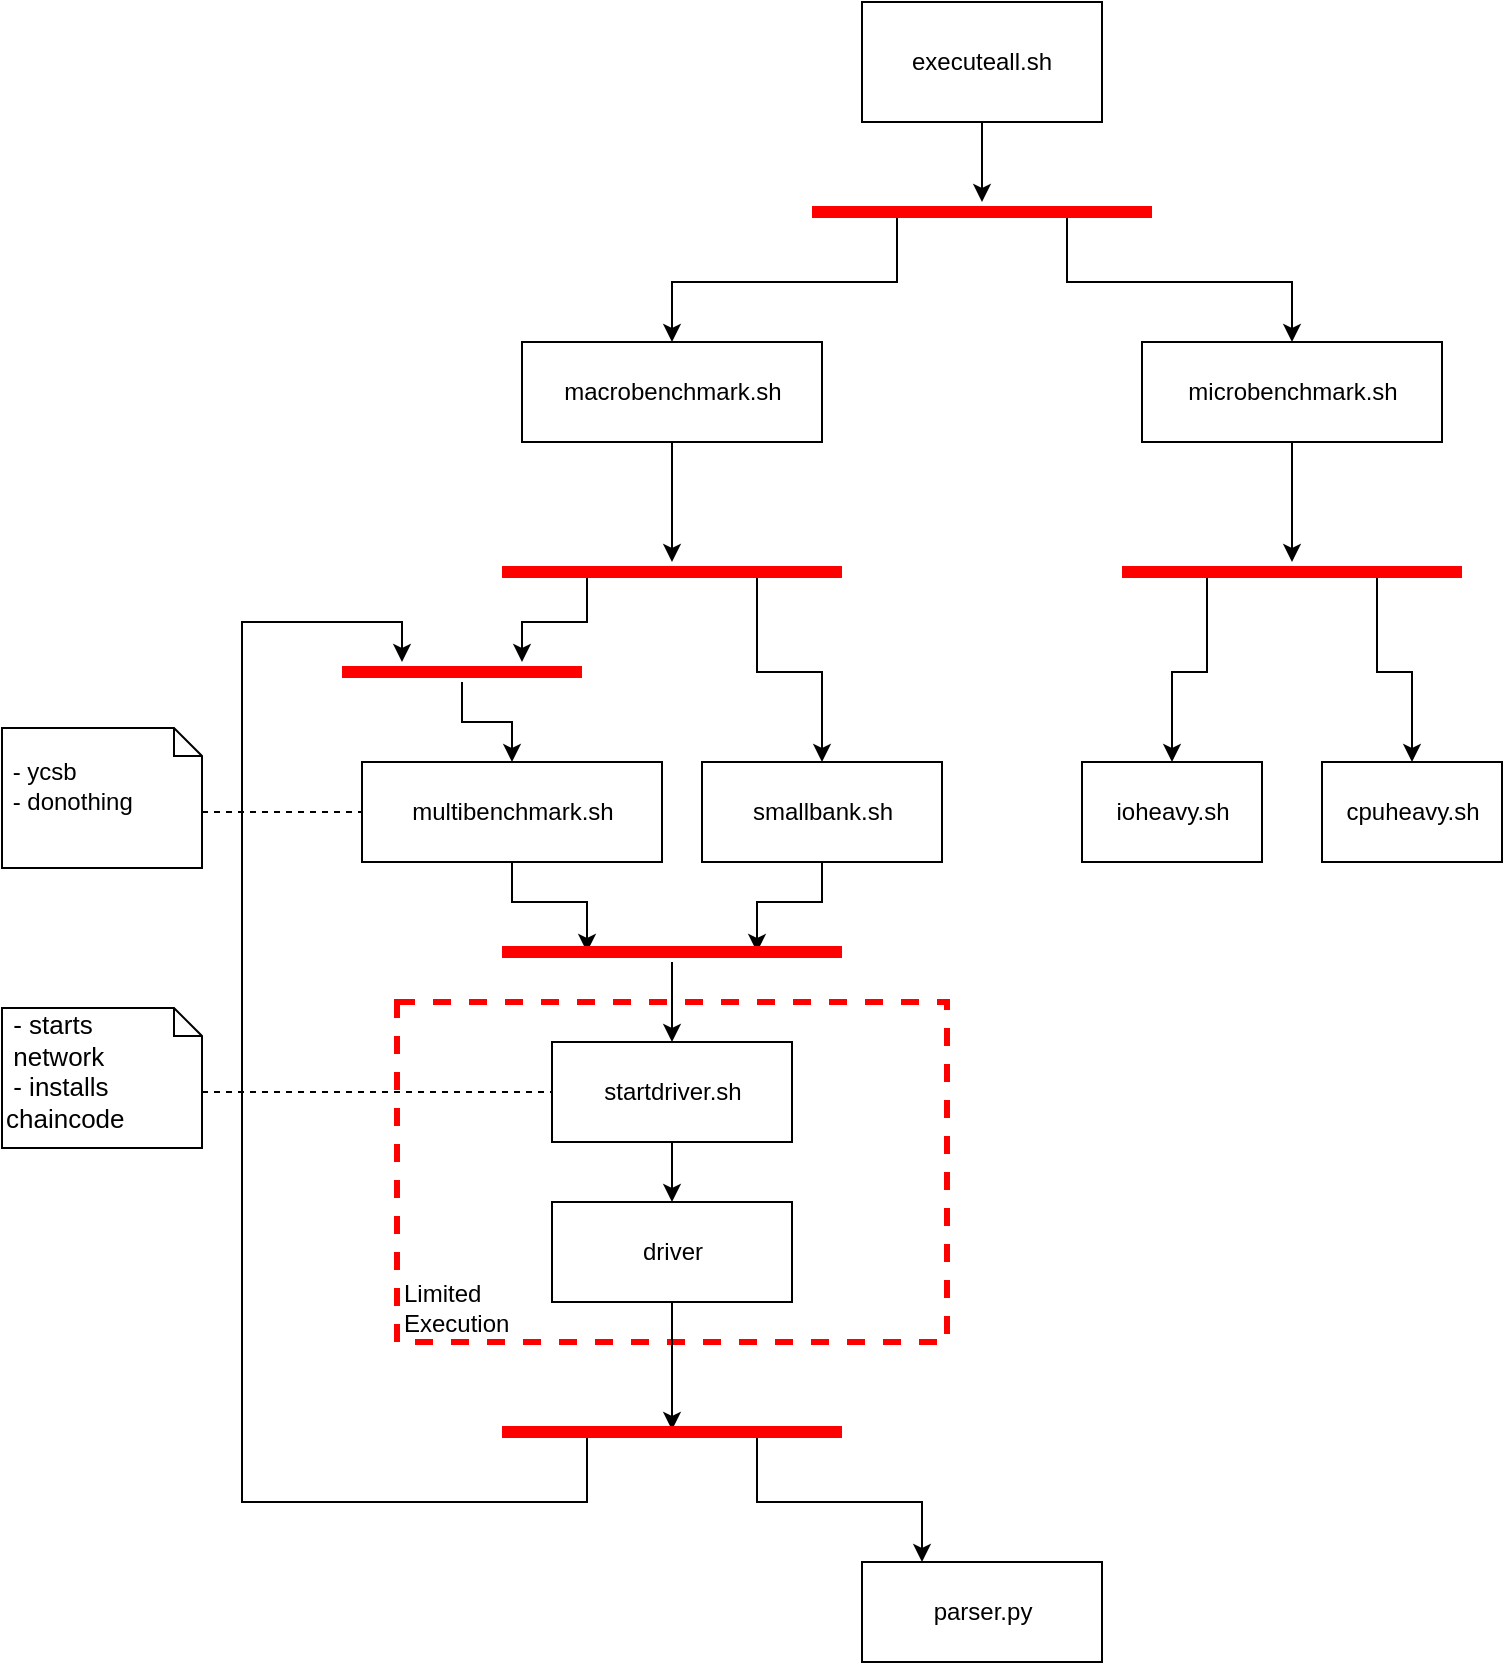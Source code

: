 <mxfile version="13.6.0" type="github">
  <diagram id="DHdckU9PqwneqFOeB6mQ" name="Page-1">
    <mxGraphModel dx="2031" dy="1147" grid="1" gridSize="10" guides="1" tooltips="1" connect="1" arrows="1" fold="1" page="1" pageScale="1" pageWidth="850" pageHeight="1100" math="0" shadow="0">
      <root>
        <mxCell id="0" />
        <mxCell id="1" parent="0" />
        <mxCell id="vv2D7ObIOOiOLytHJdmk-47" value="" style="rounded=0;whiteSpace=wrap;html=1;dashed=1;fillColor=none;strokeWidth=3;strokeColor=#FF0000;" vertex="1" parent="1">
          <mxGeometry x="207.5" y="670" width="275" height="170" as="geometry" />
        </mxCell>
        <mxCell id="vv2D7ObIOOiOLytHJdmk-5" style="edgeStyle=orthogonalEdgeStyle;rounded=0;orthogonalLoop=1;jettySize=auto;html=1;exitX=0.5;exitY=1;exitDx=0;exitDy=0;" edge="1" parent="1" source="vv2D7ObIOOiOLytHJdmk-1" target="vv2D7ObIOOiOLytHJdmk-3">
          <mxGeometry relative="1" as="geometry" />
        </mxCell>
        <mxCell id="vv2D7ObIOOiOLytHJdmk-1" value="&lt;div&gt;executeall.sh&lt;/div&gt;" style="rounded=0;whiteSpace=wrap;html=1;" vertex="1" parent="1">
          <mxGeometry x="440" y="170" width="120" height="60" as="geometry" />
        </mxCell>
        <mxCell id="vv2D7ObIOOiOLytHJdmk-8" style="edgeStyle=orthogonalEdgeStyle;rounded=0;orthogonalLoop=1;jettySize=auto;html=1;exitX=0.25;exitY=0.5;exitDx=0;exitDy=0;exitPerimeter=0;entryX=0.5;entryY=0;entryDx=0;entryDy=0;" edge="1" parent="1" source="vv2D7ObIOOiOLytHJdmk-3" target="vv2D7ObIOOiOLytHJdmk-6">
          <mxGeometry relative="1" as="geometry" />
        </mxCell>
        <mxCell id="vv2D7ObIOOiOLytHJdmk-9" style="edgeStyle=orthogonalEdgeStyle;rounded=0;orthogonalLoop=1;jettySize=auto;html=1;exitX=0.75;exitY=0.5;exitDx=0;exitDy=0;exitPerimeter=0;entryX=0.5;entryY=0;entryDx=0;entryDy=0;" edge="1" parent="1" source="vv2D7ObIOOiOLytHJdmk-3" target="vv2D7ObIOOiOLytHJdmk-10">
          <mxGeometry relative="1" as="geometry">
            <mxPoint x="580" y="340" as="targetPoint" />
          </mxGeometry>
        </mxCell>
        <mxCell id="vv2D7ObIOOiOLytHJdmk-3" value="" style="shape=line;html=1;strokeWidth=6;strokeColor=#ff0000;" vertex="1" parent="1">
          <mxGeometry x="415" y="270" width="170" height="10" as="geometry" />
        </mxCell>
        <mxCell id="vv2D7ObIOOiOLytHJdmk-15" style="edgeStyle=orthogonalEdgeStyle;rounded=0;orthogonalLoop=1;jettySize=auto;html=1;exitX=0.5;exitY=1;exitDx=0;exitDy=0;" edge="1" parent="1" source="vv2D7ObIOOiOLytHJdmk-6" target="vv2D7ObIOOiOLytHJdmk-13">
          <mxGeometry relative="1" as="geometry" />
        </mxCell>
        <mxCell id="vv2D7ObIOOiOLytHJdmk-6" value="macrobenchmark.sh" style="html=1;" vertex="1" parent="1">
          <mxGeometry x="270" y="340" width="150" height="50" as="geometry" />
        </mxCell>
        <mxCell id="vv2D7ObIOOiOLytHJdmk-23" style="edgeStyle=orthogonalEdgeStyle;rounded=0;orthogonalLoop=1;jettySize=auto;html=1;exitX=0.5;exitY=1;exitDx=0;exitDy=0;" edge="1" parent="1" source="vv2D7ObIOOiOLytHJdmk-10" target="vv2D7ObIOOiOLytHJdmk-21">
          <mxGeometry relative="1" as="geometry" />
        </mxCell>
        <mxCell id="vv2D7ObIOOiOLytHJdmk-10" value="microbenchmark.sh" style="html=1;" vertex="1" parent="1">
          <mxGeometry x="580" y="340" width="150" height="50" as="geometry" />
        </mxCell>
        <mxCell id="vv2D7ObIOOiOLytHJdmk-16" style="edgeStyle=orthogonalEdgeStyle;rounded=0;orthogonalLoop=1;jettySize=auto;html=1;exitX=0.25;exitY=0.5;exitDx=0;exitDy=0;exitPerimeter=0;entryX=0.75;entryY=0;entryDx=0;entryDy=0;entryPerimeter=0;" edge="1" parent="1" source="vv2D7ObIOOiOLytHJdmk-13" target="vv2D7ObIOOiOLytHJdmk-37">
          <mxGeometry relative="1" as="geometry">
            <mxPoint x="270" y="480" as="targetPoint" />
          </mxGeometry>
        </mxCell>
        <mxCell id="vv2D7ObIOOiOLytHJdmk-18" style="edgeStyle=orthogonalEdgeStyle;rounded=0;orthogonalLoop=1;jettySize=auto;html=1;exitX=0.75;exitY=0.5;exitDx=0;exitDy=0;exitPerimeter=0;entryX=0.5;entryY=0;entryDx=0;entryDy=0;" edge="1" parent="1" source="vv2D7ObIOOiOLytHJdmk-13" target="vv2D7ObIOOiOLytHJdmk-17">
          <mxGeometry relative="1" as="geometry" />
        </mxCell>
        <mxCell id="vv2D7ObIOOiOLytHJdmk-13" value="" style="shape=line;html=1;strokeWidth=6;strokeColor=#ff0000;" vertex="1" parent="1">
          <mxGeometry x="260" y="450" width="170" height="10" as="geometry" />
        </mxCell>
        <mxCell id="vv2D7ObIOOiOLytHJdmk-31" style="edgeStyle=orthogonalEdgeStyle;rounded=0;orthogonalLoop=1;jettySize=auto;html=1;exitX=0.5;exitY=1;exitDx=0;exitDy=0;entryX=0.25;entryY=0.5;entryDx=0;entryDy=0;entryPerimeter=0;" edge="1" parent="1" source="vv2D7ObIOOiOLytHJdmk-14" target="vv2D7ObIOOiOLytHJdmk-30">
          <mxGeometry relative="1" as="geometry" />
        </mxCell>
        <mxCell id="vv2D7ObIOOiOLytHJdmk-38" style="edgeStyle=orthogonalEdgeStyle;rounded=0;orthogonalLoop=1;jettySize=auto;html=1;entryX=0.5;entryY=0;entryDx=0;entryDy=0;" edge="1" parent="1" source="vv2D7ObIOOiOLytHJdmk-37" target="vv2D7ObIOOiOLytHJdmk-14">
          <mxGeometry relative="1" as="geometry" />
        </mxCell>
        <mxCell id="vv2D7ObIOOiOLytHJdmk-14" value="multibenchmark.sh" style="html=1;" vertex="1" parent="1">
          <mxGeometry x="190" y="550" width="150" height="50" as="geometry" />
        </mxCell>
        <mxCell id="vv2D7ObIOOiOLytHJdmk-32" style="edgeStyle=orthogonalEdgeStyle;rounded=0;orthogonalLoop=1;jettySize=auto;html=1;exitX=0.5;exitY=1;exitDx=0;exitDy=0;entryX=0.75;entryY=0.5;entryDx=0;entryDy=0;entryPerimeter=0;" edge="1" parent="1" source="vv2D7ObIOOiOLytHJdmk-17" target="vv2D7ObIOOiOLytHJdmk-30">
          <mxGeometry relative="1" as="geometry" />
        </mxCell>
        <mxCell id="vv2D7ObIOOiOLytHJdmk-17" value="smallbank.sh" style="html=1;" vertex="1" parent="1">
          <mxGeometry x="360" y="550" width="120" height="50" as="geometry" />
        </mxCell>
        <mxCell id="vv2D7ObIOOiOLytHJdmk-27" style="edgeStyle=orthogonalEdgeStyle;rounded=0;orthogonalLoop=1;jettySize=auto;html=1;exitX=0.25;exitY=0.5;exitDx=0;exitDy=0;exitPerimeter=0;entryX=0.5;entryY=0;entryDx=0;entryDy=0;" edge="1" parent="1" source="vv2D7ObIOOiOLytHJdmk-21" target="vv2D7ObIOOiOLytHJdmk-24">
          <mxGeometry relative="1" as="geometry" />
        </mxCell>
        <mxCell id="vv2D7ObIOOiOLytHJdmk-28" style="edgeStyle=orthogonalEdgeStyle;rounded=0;orthogonalLoop=1;jettySize=auto;html=1;exitX=0.75;exitY=0.5;exitDx=0;exitDy=0;exitPerimeter=0;entryX=0.5;entryY=0;entryDx=0;entryDy=0;" edge="1" parent="1" source="vv2D7ObIOOiOLytHJdmk-21" target="vv2D7ObIOOiOLytHJdmk-26">
          <mxGeometry relative="1" as="geometry" />
        </mxCell>
        <mxCell id="vv2D7ObIOOiOLytHJdmk-21" value="" style="shape=line;html=1;strokeWidth=6;strokeColor=#ff0000;" vertex="1" parent="1">
          <mxGeometry x="570" y="450" width="170" height="10" as="geometry" />
        </mxCell>
        <mxCell id="vv2D7ObIOOiOLytHJdmk-24" value="ioheavy.sh" style="html=1;" vertex="1" parent="1">
          <mxGeometry x="550" y="550" width="90" height="50" as="geometry" />
        </mxCell>
        <mxCell id="vv2D7ObIOOiOLytHJdmk-26" value="cpuheavy.sh" style="html=1;" vertex="1" parent="1">
          <mxGeometry x="670" y="550" width="90" height="50" as="geometry" />
        </mxCell>
        <mxCell id="vv2D7ObIOOiOLytHJdmk-33" style="edgeStyle=orthogonalEdgeStyle;rounded=0;orthogonalLoop=1;jettySize=auto;html=1;entryX=0.5;entryY=0;entryDx=0;entryDy=0;" edge="1" parent="1" source="vv2D7ObIOOiOLytHJdmk-30" target="vv2D7ObIOOiOLytHJdmk-29">
          <mxGeometry relative="1" as="geometry" />
        </mxCell>
        <mxCell id="vv2D7ObIOOiOLytHJdmk-35" style="edgeStyle=orthogonalEdgeStyle;rounded=0;orthogonalLoop=1;jettySize=auto;html=1;exitX=0.5;exitY=1;exitDx=0;exitDy=0;entryX=0.5;entryY=0;entryDx=0;entryDy=0;" edge="1" parent="1" source="vv2D7ObIOOiOLytHJdmk-29" target="vv2D7ObIOOiOLytHJdmk-34">
          <mxGeometry relative="1" as="geometry" />
        </mxCell>
        <mxCell id="vv2D7ObIOOiOLytHJdmk-29" value="startdriver.sh" style="html=1;" vertex="1" parent="1">
          <mxGeometry x="285" y="690" width="120" height="50" as="geometry" />
        </mxCell>
        <mxCell id="vv2D7ObIOOiOLytHJdmk-30" value="" style="shape=line;html=1;strokeWidth=6;strokeColor=#ff0000;" vertex="1" parent="1">
          <mxGeometry x="260" y="640" width="170" height="10" as="geometry" />
        </mxCell>
        <mxCell id="vv2D7ObIOOiOLytHJdmk-43" style="edgeStyle=orthogonalEdgeStyle;rounded=0;orthogonalLoop=1;jettySize=auto;html=1;exitX=0.5;exitY=1;exitDx=0;exitDy=0;entryX=0.5;entryY=0.4;entryDx=0;entryDy=0;entryPerimeter=0;" edge="1" parent="1" source="vv2D7ObIOOiOLytHJdmk-34" target="vv2D7ObIOOiOLytHJdmk-42">
          <mxGeometry relative="1" as="geometry" />
        </mxCell>
        <mxCell id="vv2D7ObIOOiOLytHJdmk-34" value="driver" style="html=1;" vertex="1" parent="1">
          <mxGeometry x="285" y="770" width="120" height="50" as="geometry" />
        </mxCell>
        <mxCell id="vv2D7ObIOOiOLytHJdmk-37" value="" style="shape=line;html=1;strokeWidth=6;strokeColor=#ff0000;" vertex="1" parent="1">
          <mxGeometry x="180" y="500" width="120" height="10" as="geometry" />
        </mxCell>
        <mxCell id="vv2D7ObIOOiOLytHJdmk-44" style="edgeStyle=orthogonalEdgeStyle;rounded=0;orthogonalLoop=1;jettySize=auto;html=1;exitX=0.25;exitY=0.5;exitDx=0;exitDy=0;exitPerimeter=0;" edge="1" parent="1" source="vv2D7ObIOOiOLytHJdmk-42" target="vv2D7ObIOOiOLytHJdmk-37">
          <mxGeometry relative="1" as="geometry">
            <mxPoint x="210" y="480" as="targetPoint" />
            <Array as="points">
              <mxPoint x="303" y="920" />
              <mxPoint x="130" y="920" />
              <mxPoint x="130" y="480" />
              <mxPoint x="210" y="480" />
            </Array>
          </mxGeometry>
        </mxCell>
        <mxCell id="vv2D7ObIOOiOLytHJdmk-50" style="edgeStyle=orthogonalEdgeStyle;rounded=0;orthogonalLoop=1;jettySize=auto;html=1;exitX=0.75;exitY=0.5;exitDx=0;exitDy=0;exitPerimeter=0;entryX=0.25;entryY=0;entryDx=0;entryDy=0;" edge="1" parent="1" source="vv2D7ObIOOiOLytHJdmk-42" target="vv2D7ObIOOiOLytHJdmk-48">
          <mxGeometry relative="1" as="geometry">
            <Array as="points">
              <mxPoint x="388" y="920" />
              <mxPoint x="470" y="920" />
            </Array>
          </mxGeometry>
        </mxCell>
        <mxCell id="vv2D7ObIOOiOLytHJdmk-42" value="" style="shape=line;html=1;strokeWidth=6;strokeColor=#ff0000;" vertex="1" parent="1">
          <mxGeometry x="260" y="880" width="170" height="10" as="geometry" />
        </mxCell>
        <mxCell id="vv2D7ObIOOiOLytHJdmk-48" value="parser.py" style="html=1;" vertex="1" parent="1">
          <mxGeometry x="440" y="950" width="120" height="50" as="geometry" />
        </mxCell>
        <mxCell id="vv2D7ObIOOiOLytHJdmk-51" value="&lt;div align=&quot;left&quot;&gt;Limited&lt;/div&gt;&lt;div align=&quot;left&quot;&gt;Execution&lt;br&gt;&lt;/div&gt;" style="text;html=1;strokeColor=none;fillColor=none;align=left;verticalAlign=middle;whiteSpace=wrap;rounded=0;dashed=1;" vertex="1" parent="1">
          <mxGeometry x="208.5" y="813" width="40" height="20" as="geometry" />
        </mxCell>
        <mxCell id="vv2D7ObIOOiOLytHJdmk-55" style="edgeStyle=orthogonalEdgeStyle;rounded=0;orthogonalLoop=1;jettySize=auto;html=1;exitX=0;exitY=0;exitDx=100;exitDy=42;exitPerimeter=0;entryX=0;entryY=0.5;entryDx=0;entryDy=0;dashed=1;endArrow=none;endFill=0;" edge="1" parent="1" source="vv2D7ObIOOiOLytHJdmk-52" target="vv2D7ObIOOiOLytHJdmk-14">
          <mxGeometry relative="1" as="geometry" />
        </mxCell>
        <mxCell id="vv2D7ObIOOiOLytHJdmk-52" value="&lt;div&gt;&lt;br&gt;&lt;/div&gt;&lt;div&gt;&amp;nbsp;- ycsb&lt;/div&gt;&lt;div&gt;&amp;nbsp;- donothing&lt;br&gt;&lt;/div&gt;" style="shape=note;whiteSpace=wrap;html=1;size=14;verticalAlign=top;align=left;spacingTop=-6;strokeWidth=1;fillColor=none;" vertex="1" parent="1">
          <mxGeometry x="10" y="533" width="100" height="70" as="geometry" />
        </mxCell>
        <mxCell id="vv2D7ObIOOiOLytHJdmk-54" style="edgeStyle=orthogonalEdgeStyle;rounded=0;orthogonalLoop=1;jettySize=auto;html=1;exitX=0;exitY=0;exitDx=100;exitDy=42;exitPerimeter=0;entryX=0;entryY=0.5;entryDx=0;entryDy=0;dashed=1;endArrow=none;endFill=0;" edge="1" parent="1" source="vv2D7ObIOOiOLytHJdmk-53" target="vv2D7ObIOOiOLytHJdmk-29">
          <mxGeometry relative="1" as="geometry" />
        </mxCell>
        <mxCell id="vv2D7ObIOOiOLytHJdmk-53" value="&lt;div style=&quot;font-size: 13px&quot; align=&quot;left&quot;&gt;&lt;font style=&quot;font-size: 13px&quot;&gt;&amp;nbsp;- starts &lt;br&gt;&lt;/font&gt;&lt;/div&gt;&lt;div style=&quot;font-size: 13px&quot; align=&quot;left&quot;&gt;&lt;font style=&quot;font-size: 13px&quot;&gt;&amp;nbsp;network&lt;/font&gt;&lt;/div&gt;&lt;div style=&quot;font-size: 13px&quot; align=&quot;left&quot;&gt;&lt;font style=&quot;font-size: 13px&quot;&gt;&amp;nbsp;- installs&amp;nbsp;&amp;nbsp;&amp;nbsp;&amp;nbsp;&amp;nbsp;&amp;nbsp;&amp;nbsp;&amp;nbsp;&amp;nbsp; chaincode&lt;/font&gt;&lt;br&gt;&lt;/div&gt;" style="shape=note;whiteSpace=wrap;html=1;size=14;verticalAlign=top;align=left;spacingTop=-6;strokeWidth=1;fillColor=none;" vertex="1" parent="1">
          <mxGeometry x="10" y="673" width="100" height="70" as="geometry" />
        </mxCell>
      </root>
    </mxGraphModel>
  </diagram>
</mxfile>
